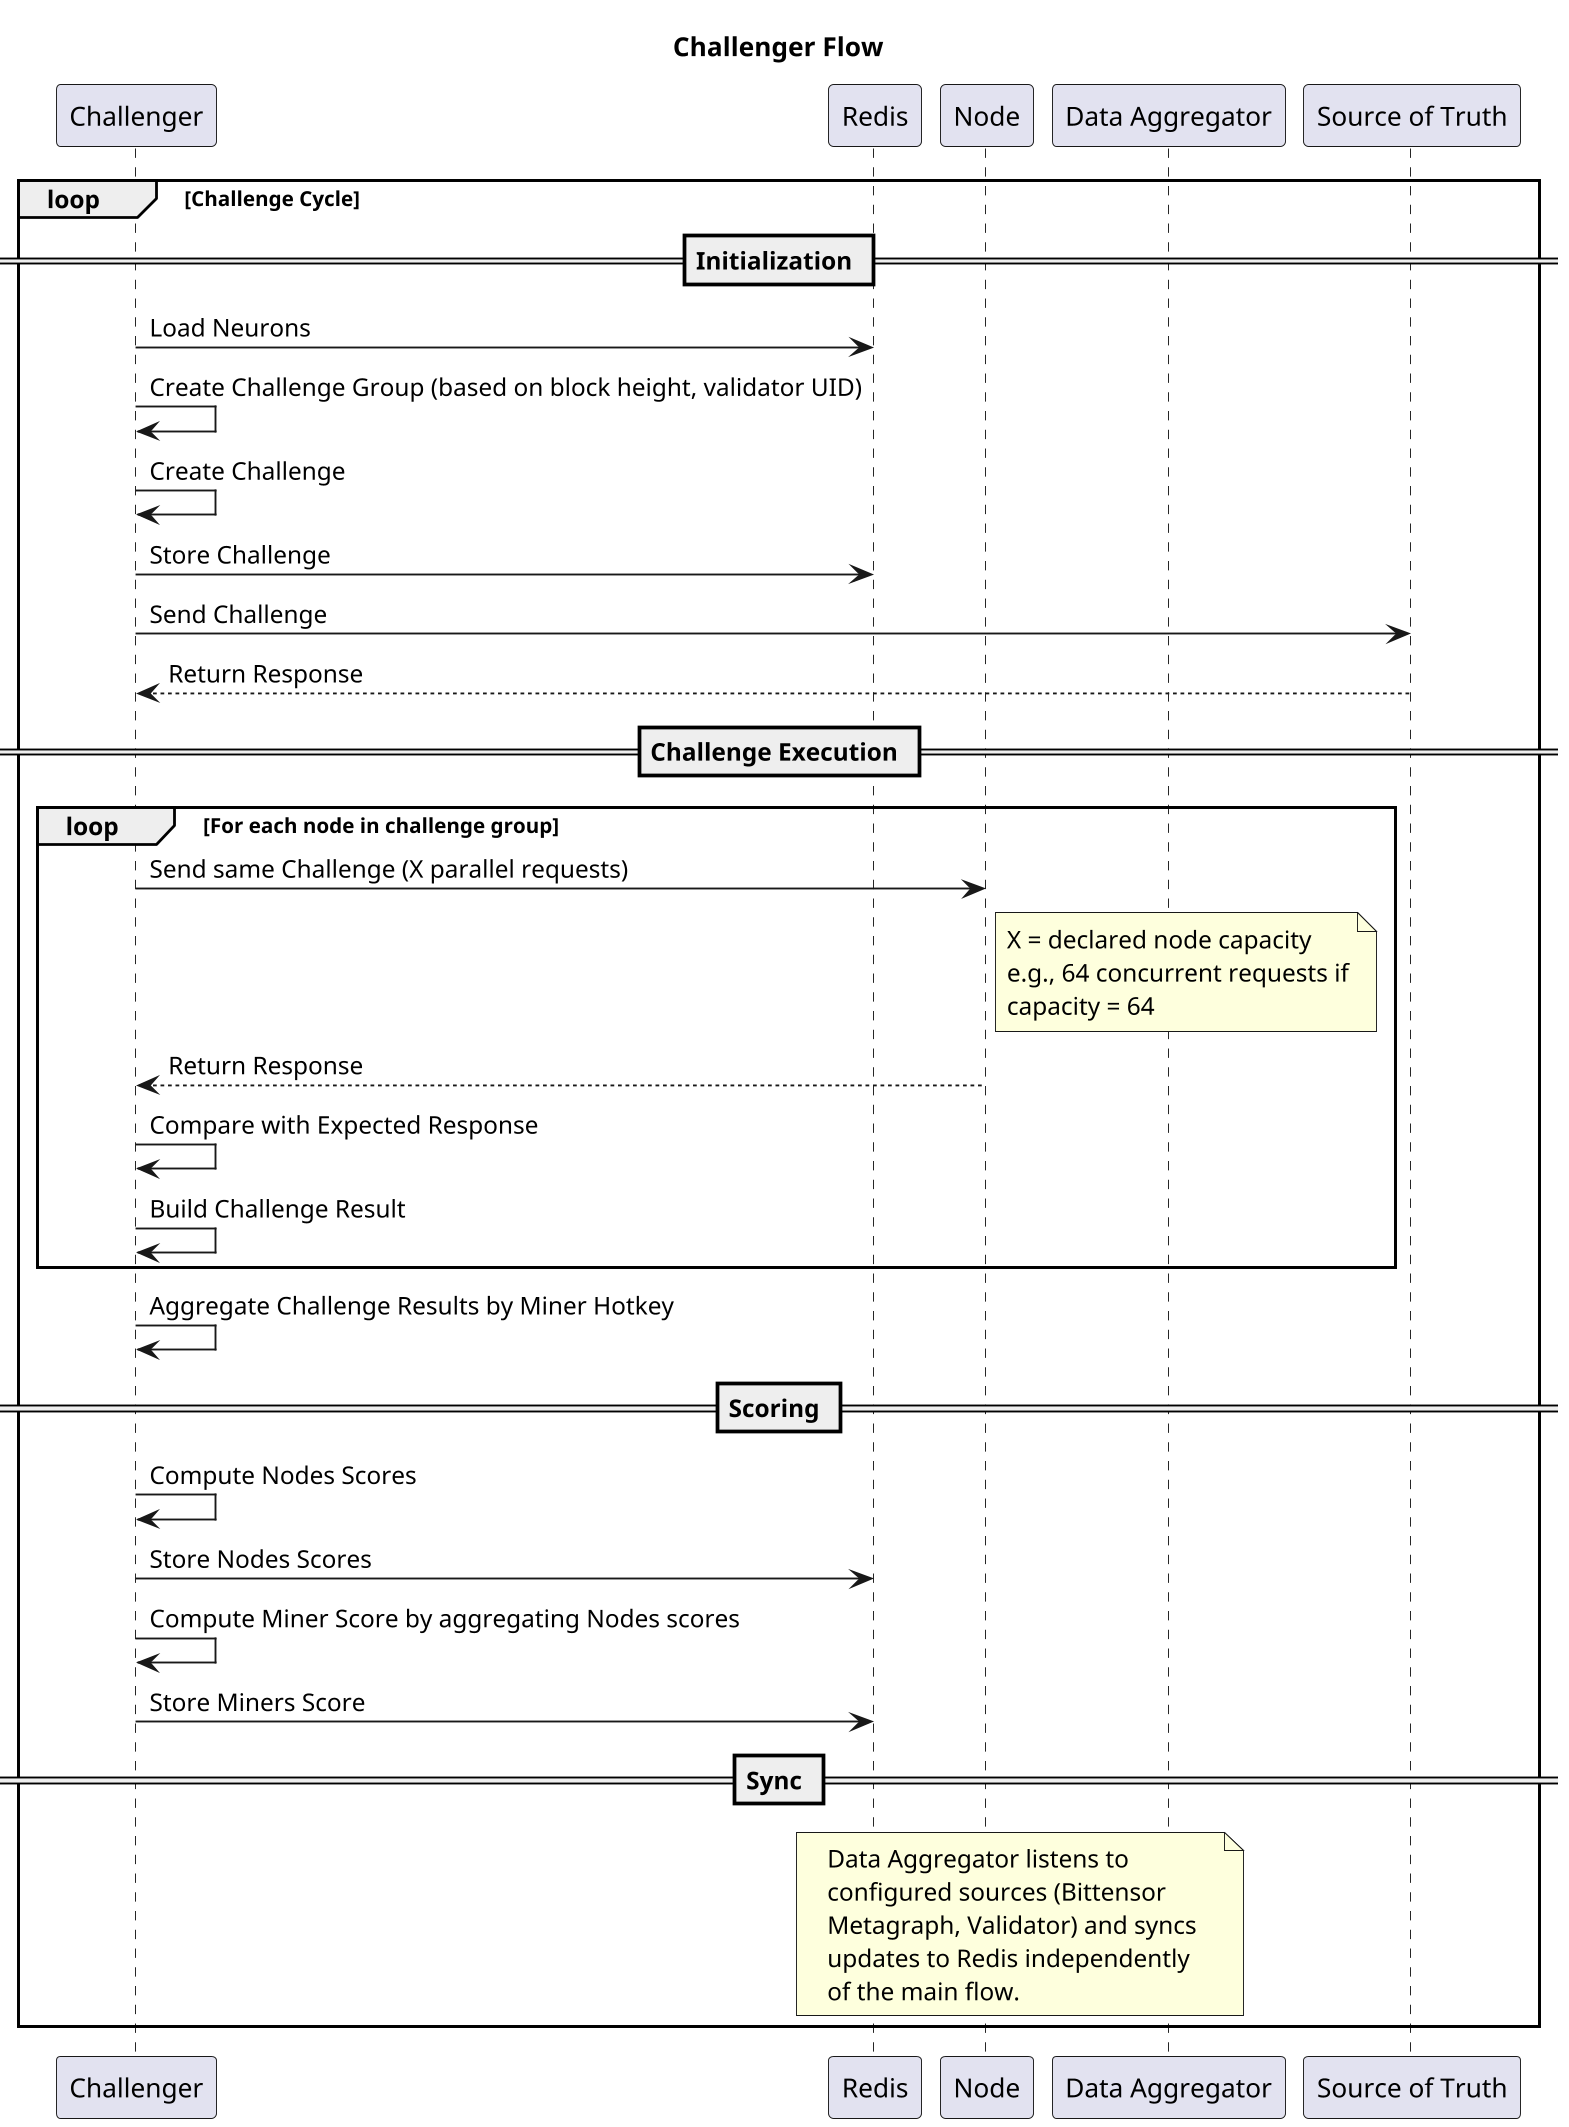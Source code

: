 @startuml
title Challenger Flow
skinparam dpi 180
skinparam wrapWidth 200

participant "Challenger" as CV
participant "Redis" as RC
participant "Node" as Node
participant "Data Aggregator" as DAC
participant "Source of Truth" as SOT

loop Challenge Cycle
    == Initialization ==
    CV -> RC : Load Neurons
    CV -> CV : Create Challenge Group (based on block height, validator UID)
    CV -> CV : Create Challenge
    CV -> RC : Store Challenge
    CV -> SOT : Send Challenge
    SOT --> CV : Return Response

    == Challenge Execution ==
    loop For each node in challenge group
    CV -> Node : Send same Challenge (X parallel requests)
    note right of Node
    X = declared node capacity
    e.g., 64 concurrent requests if capacity = 64
    end note
    Node --> CV : Return Response
    CV -> CV : Compare with Expected Response
    CV -> CV : Build Challenge Result
    end loop
    CV -> CV : Aggregate Challenge Results by Miner Hotkey

    == Scoring ==
    CV -> CV : Compute Nodes Scores
    CV -> RC : Store Nodes Scores
    CV -> CV : Compute Miner Score by aggregating Nodes scores
    CV -> RC : Store Miners Score

    == Sync ==
    note over DAC, RC
    Data Aggregator listens to configured sources (Bittensor Metagraph, Validator) and syncs updates to Redis independently of the main flow.
    end note
end loop
@enduml
